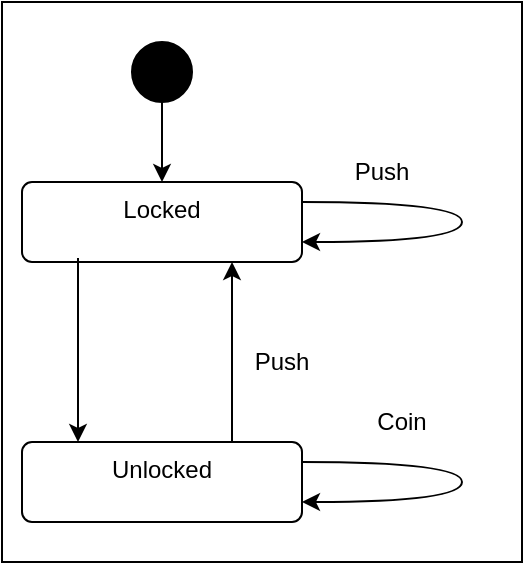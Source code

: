 <mxfile>
    <diagram id="zXCc47Jv80DjdVU-Vvg6" name="Page-1">
        <mxGraphModel dx="819" dy="521" grid="1" gridSize="10" guides="1" tooltips="1" connect="1" arrows="1" fold="1" page="1" pageScale="1" pageWidth="827" pageHeight="1169" math="0" shadow="0">
            <root>
                <mxCell id="0"/>
                <mxCell id="1" parent="0"/>
                <mxCell id="4" value="" style="rounded=0;whiteSpace=wrap;html=1;" parent="1" vertex="1">
                    <mxGeometry x="80" y="30" width="260" height="280" as="geometry"/>
                </mxCell>
                <mxCell id="2" value="Locked" style="html=1;align=center;verticalAlign=top;rounded=1;absoluteArcSize=1;arcSize=10;dashed=0;whiteSpace=wrap;" parent="1" vertex="1">
                    <mxGeometry x="90" y="120" width="140" height="40" as="geometry"/>
                </mxCell>
                <mxCell id="3" value="Unlocked" style="html=1;align=center;verticalAlign=top;rounded=1;absoluteArcSize=1;arcSize=10;dashed=0;whiteSpace=wrap;" parent="1" vertex="1">
                    <mxGeometry x="90" y="250" width="140" height="40" as="geometry"/>
                </mxCell>
                <mxCell id="11" value="" style="edgeStyle=none;html=1;" parent="1" source="5" target="2" edge="1">
                    <mxGeometry relative="1" as="geometry"/>
                </mxCell>
                <mxCell id="5" value="" style="ellipse;fillColor=strokeColor;html=1;" parent="1" vertex="1">
                    <mxGeometry x="145" y="50" width="30" height="30" as="geometry"/>
                </mxCell>
                <mxCell id="8" value="" style="edgeStyle=none;orthogonalLoop=1;jettySize=auto;html=1;exitX=0.2;exitY=0.95;exitDx=0;exitDy=0;exitPerimeter=0;" parent="1" source="2" edge="1">
                    <mxGeometry width="80" relative="1" as="geometry">
                        <mxPoint x="115" y="170" as="sourcePoint"/>
                        <mxPoint x="118" y="250" as="targetPoint"/>
                        <Array as="points"/>
                    </mxGeometry>
                </mxCell>
                <mxCell id="12" value="Coin" style="text;strokeColor=none;align=center;fillColor=none;html=1;verticalAlign=middle;whiteSpace=wrap;rounded=0;" parent="1" vertex="1">
                    <mxGeometry x="250" y="225" width="60" height="30" as="geometry"/>
                </mxCell>
                <mxCell id="13" value="" style="edgeStyle=none;orthogonalLoop=1;jettySize=auto;html=1;exitX=0.75;exitY=0;exitDx=0;exitDy=0;entryX=0.75;entryY=1;entryDx=0;entryDy=0;" parent="1" source="3" target="2" edge="1">
                    <mxGeometry width="80" relative="1" as="geometry">
                        <mxPoint x="310" y="280" as="sourcePoint"/>
                        <mxPoint x="390" y="280" as="targetPoint"/>
                        <Array as="points"/>
                    </mxGeometry>
                </mxCell>
                <mxCell id="14" value="Push" style="text;strokeColor=none;align=center;fillColor=none;html=1;verticalAlign=middle;whiteSpace=wrap;rounded=0;" parent="1" vertex="1">
                    <mxGeometry x="190" y="195" width="60" height="30" as="geometry"/>
                </mxCell>
                <mxCell id="15" value="" style="edgeStyle=orthogonalEdgeStyle;orthogonalLoop=1;jettySize=auto;html=1;exitX=1;exitY=0.25;exitDx=0;exitDy=0;entryX=1;entryY=0.75;entryDx=0;entryDy=0;curved=1;" edge="1" parent="1" source="2" target="2">
                    <mxGeometry width="80" relative="1" as="geometry">
                        <mxPoint x="430" y="280" as="sourcePoint"/>
                        <mxPoint x="510" y="280" as="targetPoint"/>
                        <Array as="points">
                            <mxPoint x="310" y="130"/>
                            <mxPoint x="310" y="150"/>
                        </Array>
                    </mxGeometry>
                </mxCell>
                <mxCell id="17" value="" style="edgeStyle=orthogonalEdgeStyle;orthogonalLoop=1;jettySize=auto;html=1;exitX=1;exitY=0.25;exitDx=0;exitDy=0;entryX=1;entryY=0.75;entryDx=0;entryDy=0;curved=1;" edge="1" parent="1">
                    <mxGeometry width="80" relative="1" as="geometry">
                        <mxPoint x="230" y="260" as="sourcePoint"/>
                        <mxPoint x="230" y="280" as="targetPoint"/>
                        <Array as="points">
                            <mxPoint x="310" y="260"/>
                            <mxPoint x="310" y="280"/>
                        </Array>
                    </mxGeometry>
                </mxCell>
                <mxCell id="18" value="Push" style="text;strokeColor=none;align=center;fillColor=none;html=1;verticalAlign=middle;whiteSpace=wrap;rounded=0;" vertex="1" parent="1">
                    <mxGeometry x="240" y="100" width="60" height="30" as="geometry"/>
                </mxCell>
            </root>
        </mxGraphModel>
    </diagram>
</mxfile>